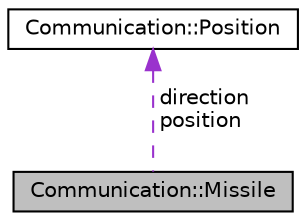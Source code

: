 digraph "Communication::Missile"
{
 // LATEX_PDF_SIZE
  edge [fontname="Helvetica",fontsize="10",labelfontname="Helvetica",labelfontsize="10"];
  node [fontname="Helvetica",fontsize="10",shape=record];
  Node1 [label="Communication::Missile",height=0.2,width=0.4,color="black", fillcolor="grey75", style="filled", fontcolor="black",tooltip="Structure to stock one missile."];
  Node2 -> Node1 [dir="back",color="darkorchid3",fontsize="10",style="dashed",label=" direction\nposition" ,fontname="Helvetica"];
  Node2 [label="Communication::Position",height=0.2,width=0.4,color="black", fillcolor="white", style="filled",URL="$structCommunication_1_1Position.html",tooltip="Structure to stock position."];
}
